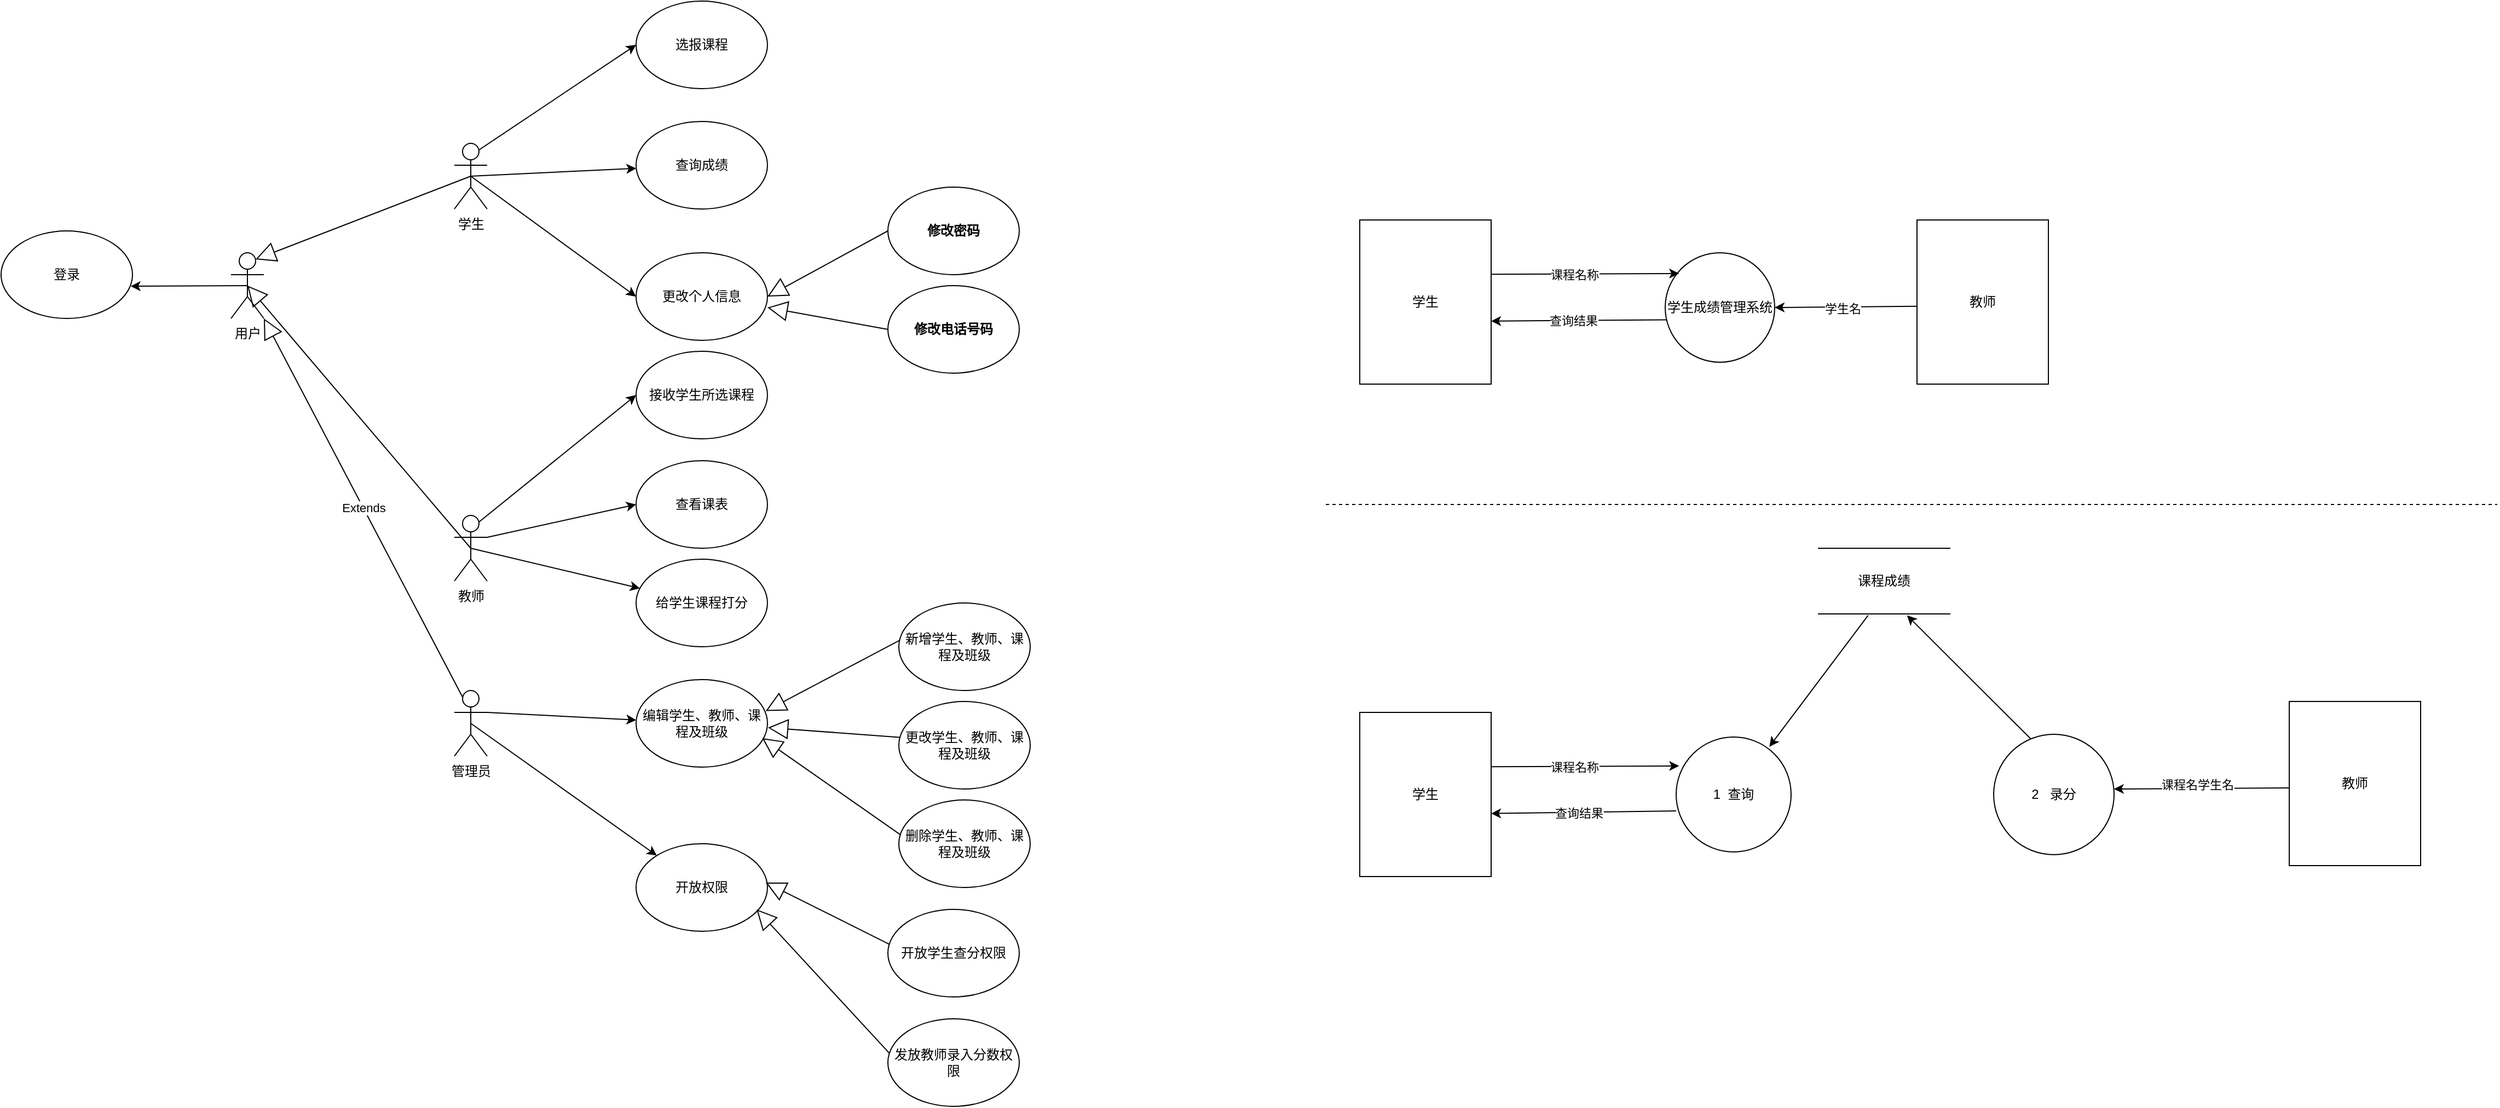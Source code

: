 <mxfile version="22.0.8" type="github" pages="2">
  <diagram name="第 1 页" id="OLtmOnj1G0xmocBiT_f8">
    <mxGraphModel dx="2122" dy="1193" grid="1" gridSize="10" guides="1" tooltips="1" connect="1" arrows="1" fold="1" page="1" pageScale="1" pageWidth="827" pageHeight="1169" math="0" shadow="0">
      <root>
        <mxCell id="0" />
        <mxCell id="1" parent="0" />
        <mxCell id="zD0eJCW0B57OZEV-lel7-20" value="用户" style="shape=umlActor;verticalLabelPosition=bottom;verticalAlign=top;html=1;outlineConnect=0;" vertex="1" parent="1">
          <mxGeometry x="210" y="250" width="30" height="60" as="geometry" />
        </mxCell>
        <mxCell id="zD0eJCW0B57OZEV-lel7-21" value="登录" style="ellipse;whiteSpace=wrap;html=1;" vertex="1" parent="1">
          <mxGeometry y="230" width="120" height="80" as="geometry" />
        </mxCell>
        <mxCell id="zD0eJCW0B57OZEV-lel7-22" style="edgeStyle=orthogonalEdgeStyle;rounded=0;orthogonalLoop=1;jettySize=auto;html=1;exitX=1;exitY=0.5;exitDx=0;exitDy=0;entryX=0.917;entryY=0.504;entryDx=0;entryDy=0;entryPerimeter=0;strokeColor=none;" edge="1" parent="1" source="zD0eJCW0B57OZEV-lel7-21" target="zD0eJCW0B57OZEV-lel7-21">
          <mxGeometry relative="1" as="geometry" />
        </mxCell>
        <mxCell id="zD0eJCW0B57OZEV-lel7-27" value="" style="endArrow=classic;html=1;rounded=0;entryX=0.986;entryY=0.632;entryDx=0;entryDy=0;entryPerimeter=0;exitX=0.5;exitY=0.5;exitDx=0;exitDy=0;exitPerimeter=0;" edge="1" parent="1" source="zD0eJCW0B57OZEV-lel7-20" target="zD0eJCW0B57OZEV-lel7-21">
          <mxGeometry width="50" height="50" relative="1" as="geometry">
            <mxPoint x="190" y="340" as="sourcePoint" />
            <mxPoint x="240" y="290" as="targetPoint" />
          </mxGeometry>
        </mxCell>
        <mxCell id="zD0eJCW0B57OZEV-lel7-30" value="" style="endArrow=block;endSize=16;endFill=0;html=1;rounded=0;entryX=0.75;entryY=0.1;entryDx=0;entryDy=0;entryPerimeter=0;exitX=0.5;exitY=0.5;exitDx=0;exitDy=0;exitPerimeter=0;" edge="1" parent="1" source="zD0eJCW0B57OZEV-lel7-31" target="zD0eJCW0B57OZEV-lel7-20">
          <mxGeometry width="160" relative="1" as="geometry">
            <mxPoint x="320" y="240" as="sourcePoint" />
            <mxPoint x="370" y="330" as="targetPoint" />
          </mxGeometry>
        </mxCell>
        <mxCell id="zD0eJCW0B57OZEV-lel7-31" value="学生" style="shape=umlActor;verticalLabelPosition=bottom;verticalAlign=top;html=1;" vertex="1" parent="1">
          <mxGeometry x="414" y="150" width="30" height="60" as="geometry" />
        </mxCell>
        <mxCell id="zD0eJCW0B57OZEV-lel7-35" value="选报课程" style="ellipse;whiteSpace=wrap;html=1;" vertex="1" parent="1">
          <mxGeometry x="580" y="20" width="120" height="80" as="geometry" />
        </mxCell>
        <mxCell id="zD0eJCW0B57OZEV-lel7-36" value="" style="endArrow=classic;html=1;rounded=0;entryX=0;entryY=0.5;entryDx=0;entryDy=0;exitX=0.75;exitY=0.1;exitDx=0;exitDy=0;exitPerimeter=0;" edge="1" parent="1" source="zD0eJCW0B57OZEV-lel7-31" target="zD0eJCW0B57OZEV-lel7-35">
          <mxGeometry width="50" height="50" relative="1" as="geometry">
            <mxPoint x="470" y="170" as="sourcePoint" />
            <mxPoint x="520" y="120" as="targetPoint" />
          </mxGeometry>
        </mxCell>
        <mxCell id="zD0eJCW0B57OZEV-lel7-37" value="" style="endArrow=classic;html=1;rounded=0;exitX=0.5;exitY=0.5;exitDx=0;exitDy=0;exitPerimeter=0;" edge="1" parent="1" source="zD0eJCW0B57OZEV-lel7-31" target="zD0eJCW0B57OZEV-lel7-38">
          <mxGeometry width="50" height="50" relative="1" as="geometry">
            <mxPoint x="450" y="300" as="sourcePoint" />
            <mxPoint x="500" y="250" as="targetPoint" />
          </mxGeometry>
        </mxCell>
        <mxCell id="zD0eJCW0B57OZEV-lel7-38" value="查询成绩" style="ellipse;whiteSpace=wrap;html=1;" vertex="1" parent="1">
          <mxGeometry x="580" y="130" width="120" height="80" as="geometry" />
        </mxCell>
        <mxCell id="zD0eJCW0B57OZEV-lel7-41" value="" style="endArrow=classic;html=1;rounded=0;exitX=0.5;exitY=0.5;exitDx=0;exitDy=0;exitPerimeter=0;entryX=0;entryY=0.5;entryDx=0;entryDy=0;" edge="1" parent="1" source="zD0eJCW0B57OZEV-lel7-31" target="zD0eJCW0B57OZEV-lel7-42">
          <mxGeometry width="50" height="50" relative="1" as="geometry">
            <mxPoint x="410" y="390" as="sourcePoint" />
            <mxPoint x="460" y="340" as="targetPoint" />
          </mxGeometry>
        </mxCell>
        <mxCell id="zD0eJCW0B57OZEV-lel7-42" value="更改个人信息" style="ellipse;whiteSpace=wrap;html=1;" vertex="1" parent="1">
          <mxGeometry x="580" y="250" width="120" height="80" as="geometry" />
        </mxCell>
        <mxCell id="zD0eJCW0B57OZEV-lel7-43" value="" style="endArrow=block;endSize=16;endFill=0;html=1;rounded=0;entryX=1;entryY=0.5;entryDx=0;entryDy=0;fontStyle=1" edge="1" parent="1" target="zD0eJCW0B57OZEV-lel7-42">
          <mxGeometry width="160" relative="1" as="geometry">
            <mxPoint x="810" y="230" as="sourcePoint" />
            <mxPoint x="640" y="270" as="targetPoint" />
          </mxGeometry>
        </mxCell>
        <mxCell id="zD0eJCW0B57OZEV-lel7-44" value="修改密码" style="ellipse;whiteSpace=wrap;html=1;fontStyle=1" vertex="1" parent="1">
          <mxGeometry x="810" y="190" width="120" height="80" as="geometry" />
        </mxCell>
        <mxCell id="zD0eJCW0B57OZEV-lel7-45" value="" style="endArrow=block;endSize=16;endFill=0;html=1;rounded=0;entryX=1;entryY=0.5;entryDx=0;entryDy=0;fontStyle=1;exitX=0;exitY=0.5;exitDx=0;exitDy=0;" edge="1" parent="1" source="zD0eJCW0B57OZEV-lel7-46">
          <mxGeometry width="160" relative="1" as="geometry">
            <mxPoint x="810" y="350" as="sourcePoint" />
            <mxPoint x="700" y="300" as="targetPoint" />
          </mxGeometry>
        </mxCell>
        <mxCell id="zD0eJCW0B57OZEV-lel7-46" value="修改电话号码" style="ellipse;whiteSpace=wrap;html=1;fontStyle=1" vertex="1" parent="1">
          <mxGeometry x="810" y="280" width="120" height="80" as="geometry" />
        </mxCell>
        <mxCell id="zD0eJCW0B57OZEV-lel7-47" value="" style="endArrow=block;endSize=16;endFill=0;html=1;rounded=0;entryX=0.5;entryY=0.5;entryDx=0;entryDy=0;entryPerimeter=0;exitX=0.5;exitY=0.5;exitDx=0;exitDy=0;exitPerimeter=0;" edge="1" parent="1" source="zD0eJCW0B57OZEV-lel7-48" target="zD0eJCW0B57OZEV-lel7-20">
          <mxGeometry width="160" relative="1" as="geometry">
            <mxPoint x="327" y="680" as="sourcePoint" />
            <mxPoint x="240" y="696" as="targetPoint" />
          </mxGeometry>
        </mxCell>
        <mxCell id="zD0eJCW0B57OZEV-lel7-48" value="教师" style="shape=umlActor;verticalLabelPosition=bottom;verticalAlign=top;html=1;" vertex="1" parent="1">
          <mxGeometry x="414" y="490" width="30" height="60" as="geometry" />
        </mxCell>
        <mxCell id="zD0eJCW0B57OZEV-lel7-49" value="" style="endArrow=classic;html=1;rounded=0;entryX=0;entryY=0.5;entryDx=0;entryDy=0;exitX=0.75;exitY=0.1;exitDx=0;exitDy=0;exitPerimeter=0;" edge="1" parent="1" source="zD0eJCW0B57OZEV-lel7-48" target="zD0eJCW0B57OZEV-lel7-58">
          <mxGeometry width="50" height="50" relative="1" as="geometry">
            <mxPoint x="431" y="530" as="sourcePoint" />
            <mxPoint x="541" y="420" as="targetPoint" />
          </mxGeometry>
        </mxCell>
        <mxCell id="zD0eJCW0B57OZEV-lel7-50" value="" style="endArrow=classic;html=1;rounded=0;exitX=0.5;exitY=0.5;exitDx=0;exitDy=0;exitPerimeter=0;" edge="1" parent="1" source="zD0eJCW0B57OZEV-lel7-48" target="zD0eJCW0B57OZEV-lel7-51">
          <mxGeometry width="50" height="50" relative="1" as="geometry">
            <mxPoint x="411" y="660" as="sourcePoint" />
            <mxPoint x="461" y="610" as="targetPoint" />
          </mxGeometry>
        </mxCell>
        <mxCell id="zD0eJCW0B57OZEV-lel7-51" value="给学生课程打分" style="ellipse;whiteSpace=wrap;html=1;" vertex="1" parent="1">
          <mxGeometry x="580" y="530" width="120" height="80" as="geometry" />
        </mxCell>
        <mxCell id="zD0eJCW0B57OZEV-lel7-58" value="接收学生所选课程" style="ellipse;whiteSpace=wrap;html=1;" vertex="1" parent="1">
          <mxGeometry x="580" y="340" width="120" height="80" as="geometry" />
        </mxCell>
        <mxCell id="zD0eJCW0B57OZEV-lel7-61" value="Extends" style="endArrow=block;endSize=16;endFill=0;html=1;rounded=0;entryX=1;entryY=1;entryDx=0;entryDy=0;entryPerimeter=0;exitX=0.25;exitY=0.1;exitDx=0;exitDy=0;exitPerimeter=0;" edge="1" parent="1" source="zD0eJCW0B57OZEV-lel7-62" target="zD0eJCW0B57OZEV-lel7-20">
          <mxGeometry width="160" relative="1" as="geometry">
            <mxPoint x="280" y="580" as="sourcePoint" />
            <mxPoint x="440" y="580" as="targetPoint" />
          </mxGeometry>
        </mxCell>
        <mxCell id="zD0eJCW0B57OZEV-lel7-62" value="管理员" style="shape=umlActor;verticalLabelPosition=bottom;verticalAlign=top;html=1;outlineConnect=0;" vertex="1" parent="1">
          <mxGeometry x="414" y="650" width="30" height="60" as="geometry" />
        </mxCell>
        <mxCell id="zD0eJCW0B57OZEV-lel7-63" value="" style="endArrow=classic;html=1;rounded=0;exitX=1;exitY=0.333;exitDx=0;exitDy=0;exitPerimeter=0;" edge="1" parent="1" source="zD0eJCW0B57OZEV-lel7-62" target="zD0eJCW0B57OZEV-lel7-64">
          <mxGeometry width="50" height="50" relative="1" as="geometry">
            <mxPoint x="540" y="705" as="sourcePoint" />
            <mxPoint x="590" y="655" as="targetPoint" />
          </mxGeometry>
        </mxCell>
        <mxCell id="zD0eJCW0B57OZEV-lel7-64" value="编辑学生、教师、课程及班级" style="ellipse;whiteSpace=wrap;html=1;" vertex="1" parent="1">
          <mxGeometry x="580" y="640" width="120" height="80" as="geometry" />
        </mxCell>
        <mxCell id="zD0eJCW0B57OZEV-lel7-65" value="" style="endArrow=classic;html=1;rounded=0;exitX=0.5;exitY=0.5;exitDx=0;exitDy=0;exitPerimeter=0;" edge="1" parent="1" source="zD0eJCW0B57OZEV-lel7-62" target="zD0eJCW0B57OZEV-lel7-66">
          <mxGeometry width="50" height="50" relative="1" as="geometry">
            <mxPoint x="410" y="650" as="sourcePoint" />
            <mxPoint x="570" y="780" as="targetPoint" />
          </mxGeometry>
        </mxCell>
        <mxCell id="zD0eJCW0B57OZEV-lel7-66" value="开放权限" style="ellipse;whiteSpace=wrap;html=1;" vertex="1" parent="1">
          <mxGeometry x="580" y="790" width="120" height="80" as="geometry" />
        </mxCell>
        <mxCell id="zD0eJCW0B57OZEV-lel7-68" value="" style="endArrow=block;endSize=16;endFill=0;html=1;rounded=0;entryX=0.987;entryY=0.359;entryDx=0;entryDy=0;entryPerimeter=0;exitX=0.015;exitY=0.42;exitDx=0;exitDy=0;exitPerimeter=0;" edge="1" parent="1" source="zD0eJCW0B57OZEV-lel7-69" target="zD0eJCW0B57OZEV-lel7-64">
          <mxGeometry width="160" relative="1" as="geometry">
            <mxPoint x="820" y="610" as="sourcePoint" />
            <mxPoint x="710" y="640" as="targetPoint" />
          </mxGeometry>
        </mxCell>
        <mxCell id="zD0eJCW0B57OZEV-lel7-69" value="新增学生、教师、课程及班级" style="ellipse;whiteSpace=wrap;html=1;" vertex="1" parent="1">
          <mxGeometry x="820" y="570" width="120" height="80" as="geometry" />
        </mxCell>
        <mxCell id="zD0eJCW0B57OZEV-lel7-70" value="" style="endArrow=block;endSize=16;endFill=0;html=1;rounded=0;exitX=0.02;exitY=0.415;exitDx=0;exitDy=0;exitPerimeter=0;entryX=1.004;entryY=0.549;entryDx=0;entryDy=0;entryPerimeter=0;" edge="1" parent="1" target="zD0eJCW0B57OZEV-lel7-64">
          <mxGeometry width="160" relative="1" as="geometry">
            <mxPoint x="826.8" y="693.2" as="sourcePoint" />
            <mxPoint x="705" y="690" as="targetPoint" />
          </mxGeometry>
        </mxCell>
        <mxCell id="zD0eJCW0B57OZEV-lel7-71" value="更改学生、教师、课程及班级" style="ellipse;whiteSpace=wrap;html=1;" vertex="1" parent="1">
          <mxGeometry x="820" y="660" width="120" height="80" as="geometry" />
        </mxCell>
        <mxCell id="zD0eJCW0B57OZEV-lel7-72" value="" style="endArrow=block;endSize=16;endFill=0;html=1;rounded=0;exitX=0.018;exitY=0.404;exitDx=0;exitDy=0;exitPerimeter=0;entryX=0.96;entryY=0.669;entryDx=0;entryDy=0;entryPerimeter=0;" edge="1" parent="1" source="zD0eJCW0B57OZEV-lel7-73" target="zD0eJCW0B57OZEV-lel7-64">
          <mxGeometry width="160" relative="1" as="geometry">
            <mxPoint x="801.8" y="773.2" as="sourcePoint" />
            <mxPoint x="700" y="700" as="targetPoint" />
          </mxGeometry>
        </mxCell>
        <mxCell id="zD0eJCW0B57OZEV-lel7-73" value="删除学生、教师、课程及班级" style="ellipse;whiteSpace=wrap;html=1;" vertex="1" parent="1">
          <mxGeometry x="820" y="750" width="120" height="80" as="geometry" />
        </mxCell>
        <mxCell id="zD0eJCW0B57OZEV-lel7-74" value="" style="endArrow=block;endSize=16;endFill=0;html=1;rounded=0;exitX=0.018;exitY=0.404;exitDx=0;exitDy=0;exitPerimeter=0;entryX=0.917;entryY=0.75;entryDx=0;entryDy=0;entryPerimeter=0;" edge="1" parent="1" source="zD0eJCW0B57OZEV-lel7-75" target="zD0eJCW0B57OZEV-lel7-66">
          <mxGeometry width="160" relative="1" as="geometry">
            <mxPoint x="736.8" y="989.2" as="sourcePoint" />
            <mxPoint x="630" y="910" as="targetPoint" />
          </mxGeometry>
        </mxCell>
        <mxCell id="zD0eJCW0B57OZEV-lel7-75" value="发放教师录入分数权限" style="ellipse;whiteSpace=wrap;html=1;" vertex="1" parent="1">
          <mxGeometry x="810" y="950" width="120" height="80" as="geometry" />
        </mxCell>
        <mxCell id="zD0eJCW0B57OZEV-lel7-76" value="" style="endArrow=block;endSize=16;endFill=0;html=1;rounded=0;exitX=0.018;exitY=0.404;exitDx=0;exitDy=0;exitPerimeter=0;entryX=0.987;entryY=0.443;entryDx=0;entryDy=0;entryPerimeter=0;" edge="1" parent="1" source="zD0eJCW0B57OZEV-lel7-77" target="zD0eJCW0B57OZEV-lel7-66">
          <mxGeometry width="160" relative="1" as="geometry">
            <mxPoint x="806.8" y="899.2" as="sourcePoint" />
            <mxPoint x="700" y="820" as="targetPoint" />
          </mxGeometry>
        </mxCell>
        <mxCell id="zD0eJCW0B57OZEV-lel7-77" value="开放学生查分权限" style="ellipse;whiteSpace=wrap;html=1;" vertex="1" parent="1">
          <mxGeometry x="810" y="850" width="120" height="80" as="geometry" />
        </mxCell>
        <mxCell id="zD0eJCW0B57OZEV-lel7-78" value="" style="endArrow=none;dashed=1;html=1;rounded=0;" edge="1" parent="1">
          <mxGeometry width="50" height="50" relative="1" as="geometry">
            <mxPoint x="1210" y="480" as="sourcePoint" />
            <mxPoint x="2280" y="480" as="targetPoint" />
          </mxGeometry>
        </mxCell>
        <mxCell id="zD0eJCW0B57OZEV-lel7-79" value="" style="endArrow=classic;html=1;rounded=0;entryX=0;entryY=0.5;entryDx=0;entryDy=0;exitX=1;exitY=0.333;exitDx=0;exitDy=0;exitPerimeter=0;" edge="1" parent="1" target="zD0eJCW0B57OZEV-lel7-80" source="zD0eJCW0B57OZEV-lel7-48">
          <mxGeometry width="50" height="50" relative="1" as="geometry">
            <mxPoint x="390" y="536" as="sourcePoint" />
            <mxPoint x="550" y="500" as="targetPoint" />
          </mxGeometry>
        </mxCell>
        <mxCell id="zD0eJCW0B57OZEV-lel7-80" value="查看课表" style="ellipse;whiteSpace=wrap;html=1;" vertex="1" parent="1">
          <mxGeometry x="580" y="440" width="120" height="80" as="geometry" />
        </mxCell>
        <mxCell id="zD0eJCW0B57OZEV-lel7-81" value="学生" style="rounded=0;whiteSpace=wrap;html=1;" vertex="1" parent="1">
          <mxGeometry x="1241" y="220" width="120" height="150" as="geometry" />
        </mxCell>
        <mxCell id="zD0eJCW0B57OZEV-lel7-82" value="学生成绩管理系统" style="ellipse;whiteSpace=wrap;html=1;aspect=fixed;" vertex="1" parent="1">
          <mxGeometry x="1520" y="250" width="100" height="100" as="geometry" />
        </mxCell>
        <mxCell id="zD0eJCW0B57OZEV-lel7-84" value="" style="endArrow=classic;html=1;rounded=0;exitX=0.997;exitY=0.331;exitDx=0;exitDy=0;entryX=0.127;entryY=0.189;entryDx=0;entryDy=0;entryPerimeter=0;exitPerimeter=0;" edge="1" parent="1" source="zD0eJCW0B57OZEV-lel7-81" target="zD0eJCW0B57OZEV-lel7-82">
          <mxGeometry width="50" height="50" relative="1" as="geometry">
            <mxPoint x="1660" y="560" as="sourcePoint" />
            <mxPoint x="1710" y="510" as="targetPoint" />
          </mxGeometry>
        </mxCell>
        <mxCell id="zD0eJCW0B57OZEV-lel7-85" value="课程名称" style="edgeLabel;html=1;align=center;verticalAlign=middle;resizable=0;points=[];" vertex="1" connectable="0" parent="zD0eJCW0B57OZEV-lel7-84">
          <mxGeometry x="-0.109" relative="1" as="geometry">
            <mxPoint as="offset" />
          </mxGeometry>
        </mxCell>
        <mxCell id="zD0eJCW0B57OZEV-lel7-86" value="" style="endArrow=classic;html=1;rounded=0;exitX=0.012;exitY=0.612;exitDx=0;exitDy=0;exitPerimeter=0;entryX=1;entryY=0.616;entryDx=0;entryDy=0;entryPerimeter=0;" edge="1" parent="1" source="zD0eJCW0B57OZEV-lel7-82" target="zD0eJCW0B57OZEV-lel7-81">
          <mxGeometry width="50" height="50" relative="1" as="geometry">
            <mxPoint x="1555.36" y="311.2" as="sourcePoint" />
            <mxPoint x="1361.0" y="310.0" as="targetPoint" />
          </mxGeometry>
        </mxCell>
        <mxCell id="zD0eJCW0B57OZEV-lel7-87" value="查询结果" style="edgeLabel;html=1;align=center;verticalAlign=middle;resizable=0;points=[];" vertex="1" connectable="0" parent="zD0eJCW0B57OZEV-lel7-86">
          <mxGeometry x="0.06" relative="1" as="geometry">
            <mxPoint as="offset" />
          </mxGeometry>
        </mxCell>
        <mxCell id="zD0eJCW0B57OZEV-lel7-89" value="教师" style="rounded=0;whiteSpace=wrap;html=1;" vertex="1" parent="1">
          <mxGeometry x="1750" y="220" width="120" height="150" as="geometry" />
        </mxCell>
        <mxCell id="zD0eJCW0B57OZEV-lel7-90" value="" style="endArrow=classic;html=1;rounded=0;entryX=1;entryY=0.5;entryDx=0;entryDy=0;exitX=0.001;exitY=0.526;exitDx=0;exitDy=0;exitPerimeter=0;" edge="1" parent="1" source="zD0eJCW0B57OZEV-lel7-89" target="zD0eJCW0B57OZEV-lel7-82">
          <mxGeometry width="50" height="50" relative="1" as="geometry">
            <mxPoint x="1530" y="320" as="sourcePoint" />
            <mxPoint x="1580" y="270" as="targetPoint" />
          </mxGeometry>
        </mxCell>
        <mxCell id="zD0eJCW0B57OZEV-lel7-91" value="学生名" style="edgeLabel;html=1;align=center;verticalAlign=middle;resizable=0;points=[];" vertex="1" connectable="0" parent="zD0eJCW0B57OZEV-lel7-90">
          <mxGeometry x="0.043" y="1" relative="1" as="geometry">
            <mxPoint as="offset" />
          </mxGeometry>
        </mxCell>
        <mxCell id="zD0eJCW0B57OZEV-lel7-92" value="学生" style="rounded=0;whiteSpace=wrap;html=1;" vertex="1" parent="1">
          <mxGeometry x="1241" y="670" width="120" height="150" as="geometry" />
        </mxCell>
        <mxCell id="zD0eJCW0B57OZEV-lel7-94" value="" style="endArrow=classic;html=1;rounded=0;exitX=0.997;exitY=0.331;exitDx=0;exitDy=0;entryX=0.127;entryY=0.189;entryDx=0;entryDy=0;entryPerimeter=0;exitPerimeter=0;" edge="1" parent="1" source="zD0eJCW0B57OZEV-lel7-92">
          <mxGeometry width="50" height="50" relative="1" as="geometry">
            <mxPoint x="1660" y="1010" as="sourcePoint" />
            <mxPoint x="1532.7" y="718.9" as="targetPoint" />
          </mxGeometry>
        </mxCell>
        <mxCell id="zD0eJCW0B57OZEV-lel7-95" value="课程名称" style="edgeLabel;html=1;align=center;verticalAlign=middle;resizable=0;points=[];" vertex="1" connectable="0" parent="zD0eJCW0B57OZEV-lel7-94">
          <mxGeometry x="-0.109" relative="1" as="geometry">
            <mxPoint as="offset" />
          </mxGeometry>
        </mxCell>
        <mxCell id="zD0eJCW0B57OZEV-lel7-96" value="" style="endArrow=classic;html=1;rounded=0;exitX=0;exitY=0.643;exitDx=0;exitDy=0;exitPerimeter=0;entryX=1;entryY=0.616;entryDx=0;entryDy=0;entryPerimeter=0;" edge="1" parent="1" source="zD0eJCW0B57OZEV-lel7-104" target="zD0eJCW0B57OZEV-lel7-92">
          <mxGeometry width="50" height="50" relative="1" as="geometry">
            <mxPoint x="1521.2" y="761.2" as="sourcePoint" />
            <mxPoint x="1361.0" y="760" as="targetPoint" />
          </mxGeometry>
        </mxCell>
        <mxCell id="zD0eJCW0B57OZEV-lel7-97" value="查询结果" style="edgeLabel;html=1;align=center;verticalAlign=middle;resizable=0;points=[];" vertex="1" connectable="0" parent="zD0eJCW0B57OZEV-lel7-96">
          <mxGeometry x="0.06" relative="1" as="geometry">
            <mxPoint as="offset" />
          </mxGeometry>
        </mxCell>
        <mxCell id="zD0eJCW0B57OZEV-lel7-101" value="教师" style="rounded=0;whiteSpace=wrap;html=1;" vertex="1" parent="1">
          <mxGeometry x="2090" y="660" width="120" height="150" as="geometry" />
        </mxCell>
        <mxCell id="zD0eJCW0B57OZEV-lel7-102" value="" style="endArrow=classic;html=1;rounded=0;exitX=-0.003;exitY=0.527;exitDx=0;exitDy=0;exitPerimeter=0;" edge="1" source="zD0eJCW0B57OZEV-lel7-101" parent="1">
          <mxGeometry width="50" height="50" relative="1" as="geometry">
            <mxPoint x="2008" y="729.35" as="sourcePoint" />
            <mxPoint x="1929.876" y="739.999" as="targetPoint" />
          </mxGeometry>
        </mxCell>
        <mxCell id="zD0eJCW0B57OZEV-lel7-103" value="课程名学生名" style="edgeLabel;html=1;align=center;verticalAlign=middle;resizable=0;points=[];" vertex="1" connectable="0" parent="zD0eJCW0B57OZEV-lel7-102">
          <mxGeometry x="0.043" y="1" relative="1" as="geometry">
            <mxPoint y="-5" as="offset" />
          </mxGeometry>
        </mxCell>
        <mxCell id="zD0eJCW0B57OZEV-lel7-104" value="1&amp;nbsp; 查询" style="ellipse;whiteSpace=wrap;html=1;aspect=fixed;" vertex="1" parent="1">
          <mxGeometry x="1530" y="692.5" width="105" height="105" as="geometry" />
        </mxCell>
        <mxCell id="zD0eJCW0B57OZEV-lel7-106" value="2&amp;nbsp; &amp;nbsp;录分" style="ellipse;whiteSpace=wrap;html=1;aspect=fixed;" vertex="1" parent="1">
          <mxGeometry x="1820" y="690" width="110" height="110" as="geometry" />
        </mxCell>
        <mxCell id="zD0eJCW0B57OZEV-lel7-107" value="课程成绩" style="shape=partialRectangle;whiteSpace=wrap;html=1;left=0;right=0;fillColor=none;" vertex="1" parent="1">
          <mxGeometry x="1660" y="520" width="120" height="60" as="geometry" />
        </mxCell>
        <mxCell id="PdXUWXV8pDcUaYsLuXAO-2" value="" style="endArrow=classic;html=1;rounded=0;entryX=0.674;entryY=1.022;entryDx=0;entryDy=0;entryPerimeter=0;exitX=0.309;exitY=0.039;exitDx=0;exitDy=0;exitPerimeter=0;" edge="1" parent="1" source="zD0eJCW0B57OZEV-lel7-106" target="zD0eJCW0B57OZEV-lel7-107">
          <mxGeometry width="50" height="50" relative="1" as="geometry">
            <mxPoint x="1790" y="660" as="sourcePoint" />
            <mxPoint x="1840" y="610" as="targetPoint" />
          </mxGeometry>
        </mxCell>
        <mxCell id="PdXUWXV8pDcUaYsLuXAO-3" value="" style="endArrow=classic;html=1;rounded=0;entryX=0.811;entryY=0.084;entryDx=0;entryDy=0;entryPerimeter=0;exitX=0.378;exitY=1.022;exitDx=0;exitDy=0;exitPerimeter=0;" edge="1" parent="1" source="zD0eJCW0B57OZEV-lel7-107" target="zD0eJCW0B57OZEV-lel7-104">
          <mxGeometry width="50" height="50" relative="1" as="geometry">
            <mxPoint x="1660" y="630" as="sourcePoint" />
            <mxPoint x="1710" y="580" as="targetPoint" />
          </mxGeometry>
        </mxCell>
      </root>
    </mxGraphModel>
  </diagram>
  <diagram id="kk67maaI2nnsgNOl0EbK" name="第 2 页">
    <mxGraphModel dx="1167" dy="656" grid="1" gridSize="10" guides="1" tooltips="1" connect="1" arrows="1" fold="1" page="1" pageScale="1" pageWidth="827" pageHeight="1169" math="0" shadow="0">
      <root>
        <mxCell id="0" />
        <mxCell id="1" parent="0" />
      </root>
    </mxGraphModel>
  </diagram>
</mxfile>
